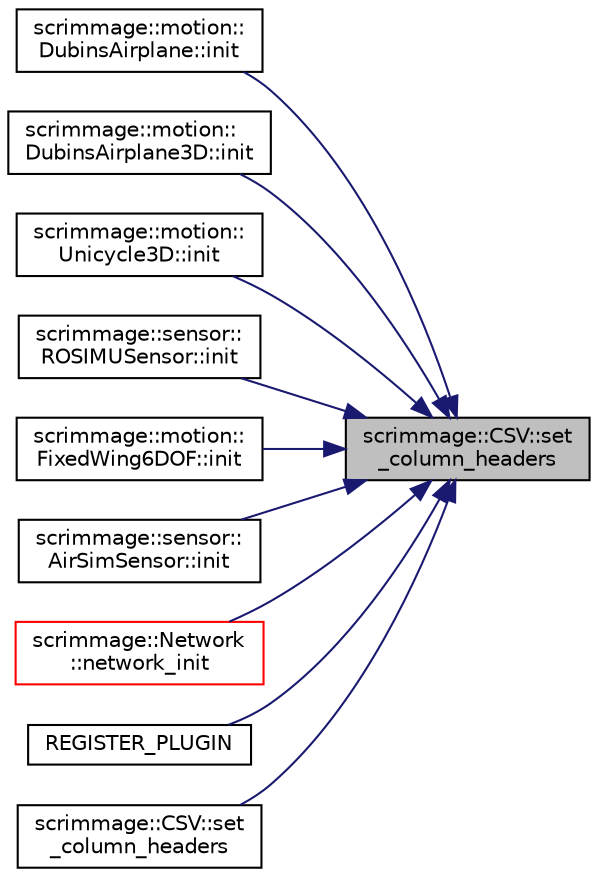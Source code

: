 digraph "scrimmage::CSV::set_column_headers"
{
 // LATEX_PDF_SIZE
  edge [fontname="Helvetica",fontsize="10",labelfontname="Helvetica",labelfontsize="10"];
  node [fontname="Helvetica",fontsize="10",shape=record];
  rankdir="RL";
  Node1 [label="scrimmage::CSV::set\l_column_headers",height=0.2,width=0.4,color="black", fillcolor="grey75", style="filled", fontcolor="black",tooltip=" "];
  Node1 -> Node2 [dir="back",color="midnightblue",fontsize="10",style="solid",fontname="Helvetica"];
  Node2 [label="scrimmage::motion::\lDubinsAirplane::init",height=0.2,width=0.4,color="black", fillcolor="white", style="filled",URL="$classscrimmage_1_1motion_1_1DubinsAirplane.html#afb612d35ca9b22bbccad92da1719fdb0",tooltip=" "];
  Node1 -> Node3 [dir="back",color="midnightblue",fontsize="10",style="solid",fontname="Helvetica"];
  Node3 [label="scrimmage::motion::\lDubinsAirplane3D::init",height=0.2,width=0.4,color="black", fillcolor="white", style="filled",URL="$classscrimmage_1_1motion_1_1DubinsAirplane3D.html#a747ea5575a88b35dc244788dcf82aa17",tooltip=" "];
  Node1 -> Node4 [dir="back",color="midnightblue",fontsize="10",style="solid",fontname="Helvetica"];
  Node4 [label="scrimmage::motion::\lUnicycle3D::init",height=0.2,width=0.4,color="black", fillcolor="white", style="filled",URL="$classscrimmage_1_1motion_1_1Unicycle3D.html#adae96faf92eabb018c4e9f5567b96fd2",tooltip=" "];
  Node1 -> Node5 [dir="back",color="midnightblue",fontsize="10",style="solid",fontname="Helvetica"];
  Node5 [label="scrimmage::sensor::\lROSIMUSensor::init",height=0.2,width=0.4,color="black", fillcolor="white", style="filled",URL="$classscrimmage_1_1sensor_1_1ROSIMUSensor.html#ae8c19a0bffcdf480613d9302597bac9c",tooltip=" "];
  Node1 -> Node6 [dir="back",color="midnightblue",fontsize="10",style="solid",fontname="Helvetica"];
  Node6 [label="scrimmage::motion::\lFixedWing6DOF::init",height=0.2,width=0.4,color="black", fillcolor="white", style="filled",URL="$classscrimmage_1_1motion_1_1FixedWing6DOF.html#ae8f0b2c9cce1aed27b6dc7efba6ade9f",tooltip=" "];
  Node1 -> Node7 [dir="back",color="midnightblue",fontsize="10",style="solid",fontname="Helvetica"];
  Node7 [label="scrimmage::sensor::\lAirSimSensor::init",height=0.2,width=0.4,color="black", fillcolor="white", style="filled",URL="$classscrimmage_1_1sensor_1_1AirSimSensor.html#a7390e0790ff7e7713af27d728d3f37d4",tooltip=" "];
  Node1 -> Node8 [dir="back",color="midnightblue",fontsize="10",style="solid",fontname="Helvetica"];
  Node8 [label="scrimmage::Network\l::network_init",height=0.2,width=0.4,color="red", fillcolor="white", style="filled",URL="$classscrimmage_1_1Network.html#add93e2f15df49ec4defd38a512759738",tooltip=" "];
  Node1 -> Node12 [dir="back",color="midnightblue",fontsize="10",style="solid",fontname="Helvetica"];
  Node12 [label="REGISTER_PLUGIN",height=0.2,width=0.4,color="black", fillcolor="white", style="filled",URL="$APITester_8cpp.html#a9285c6b53c8fdc629243e08d3e48523d",tooltip=" "];
  Node1 -> Node13 [dir="back",color="midnightblue",fontsize="10",style="solid",fontname="Helvetica"];
  Node13 [label="scrimmage::CSV::set\l_column_headers",height=0.2,width=0.4,color="black", fillcolor="white", style="filled",URL="$classscrimmage_1_1CSV.html#a1c6958dfe08a2e366a971afe17351d59",tooltip=" "];
}
